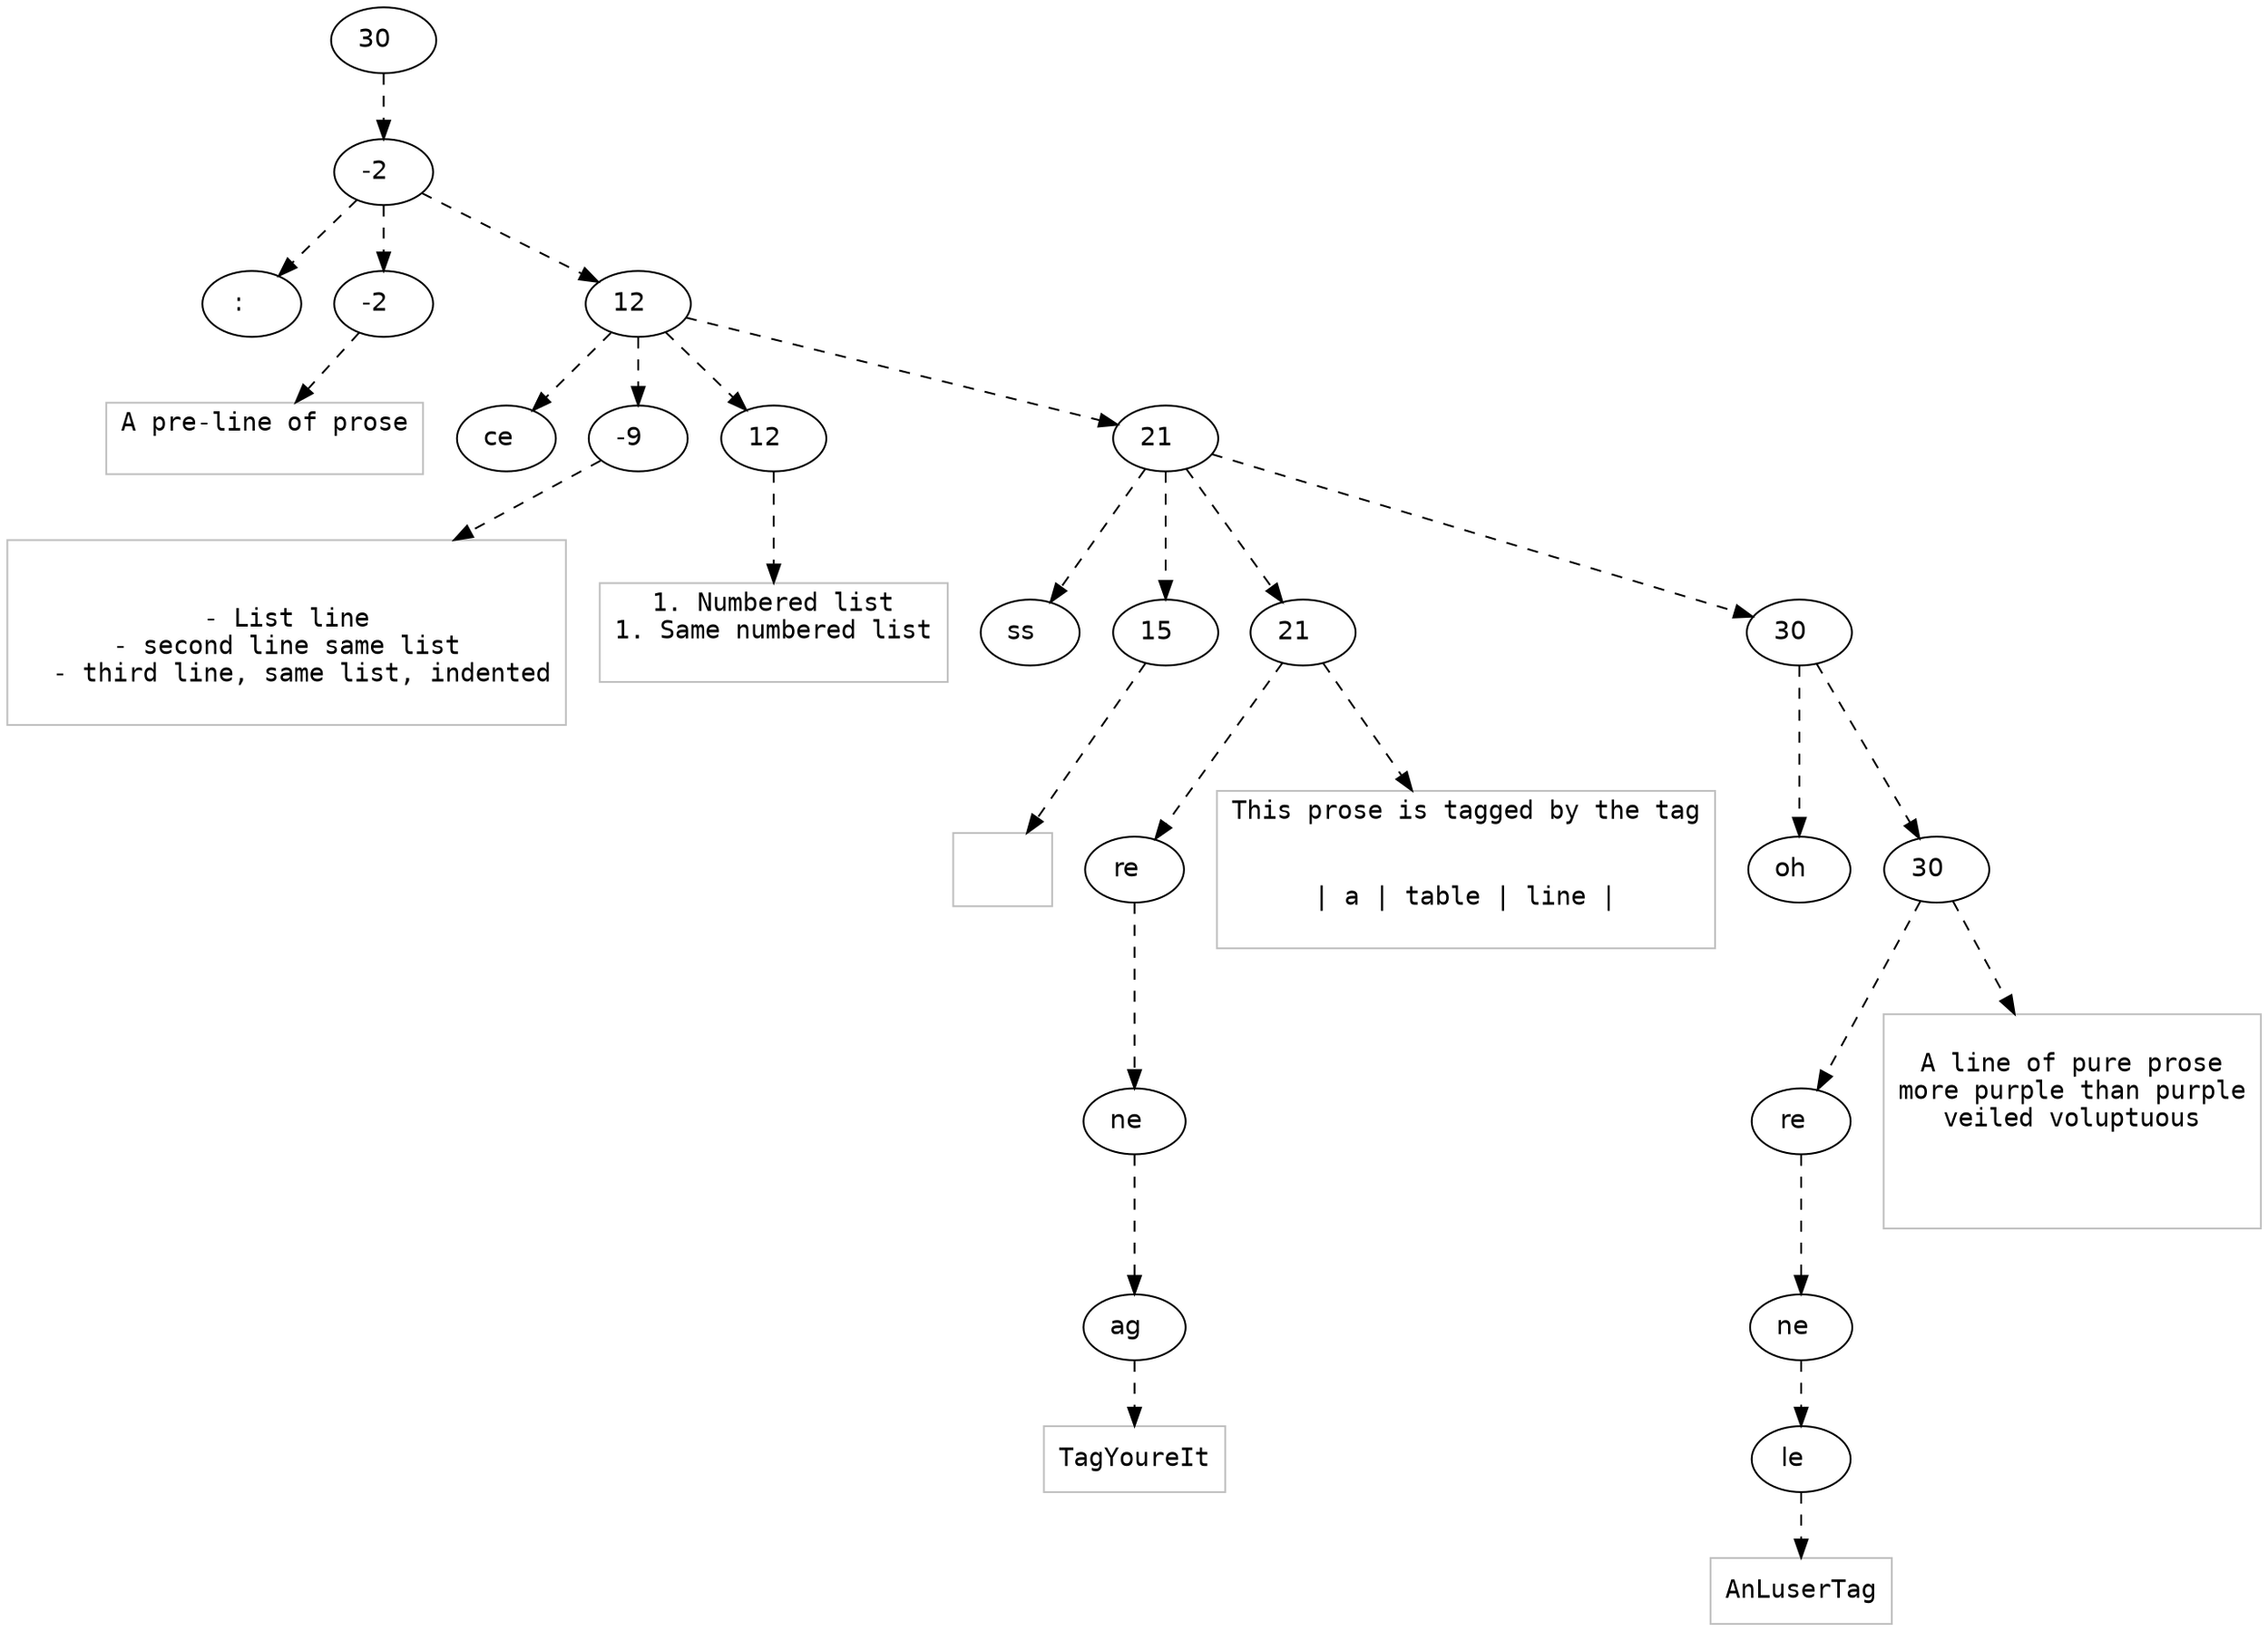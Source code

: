 digraph hierarchy {

node [fontname=Helvetica]
edge [style=dashed]

doc_0 [label="30  "]

doc_0 -> { section_1}
{rank=same; section_1}

section_1 [label="-2  "]

section_1 -> { header_2 block_3 section_4}
{rank=same; header_2 block_3 section_4}

header_2 [label=":   "]
block_3 [label="-2  "]
section_4 [label="12  "]


block_3 -> leaf_5
leaf_5  [color=Gray,shape=rectangle,fontname=Inconsolata,label="A pre-line of prose

"]section_4 -> { header_6 block_7 block_8 section_9}
{rank=same; header_6 block_7 block_8 section_9}

header_6 [label="ce  "]
block_7 [label="-9  "]
block_8 [label="12  "]
section_9 [label="21  "]


block_7 -> leaf_10
leaf_10  [color=Gray,shape=rectangle,fontname=Inconsolata,label="

- List line
- second line same list
  - third line, same list, indented

"]
block_8 -> leaf_11
leaf_11  [color=Gray,shape=rectangle,fontname=Inconsolata,label="1. Numbered list
1. Same numbered list

"]section_9 -> { header_12 block_13 block_14 section_15}
{rank=same; header_12 block_13 block_14 section_15}

header_12 [label="ss  "]
block_13 [label="15  "]
block_14 [label="21  "]
section_15 [label="30  "]


block_13 -> leaf_16
leaf_16  [color=Gray,shape=rectangle,fontname=Inconsolata,label="

"]block_14 -> { structure_17}
{rank=same; structure_17}

structure_17 [label="re  "]

structure_17 -> { hashline_18}
{rank=same; hashline_18}

hashline_18 [label="ne  "]

hashline_18 -> { hashtag_19}
{rank=same; hashtag_19}

hashtag_19 [label="ag  "]


hashtag_19 -> leaf_20
leaf_20  [color=Gray,shape=rectangle,fontname=Inconsolata,label="TagYoureIt"]
block_14 -> leaf_21
leaf_21  [color=Gray,shape=rectangle,fontname=Inconsolata,label="This prose is tagged by the tag


| a | table | line |

"]section_15 -> { header_22 block_23}
{rank=same; header_22 block_23}

header_22 [label="oh  "]
block_23 [label="30  "]

block_23 -> { structure_24}
{rank=same; structure_24}

structure_24 [label="re  "]

structure_24 -> { handleline_25}
{rank=same; handleline_25}

handleline_25 [label="ne  "]

handleline_25 -> { handle_26}
{rank=same; handle_26}

handle_26 [label="le  "]


handle_26 -> leaf_27
leaf_27  [color=Gray,shape=rectangle,fontname=Inconsolata,label="AnLuserTag"]
block_23 -> leaf_28
leaf_28  [color=Gray,shape=rectangle,fontname=Inconsolata,label="
A line of pure prose
more purple than purple
veiled voluptuous



"]
}
